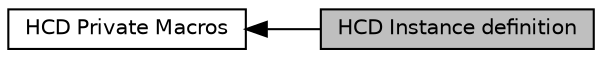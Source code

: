 digraph "HCD Instance definition"
{
  edge [fontname="Helvetica",fontsize="10",labelfontname="Helvetica",labelfontsize="10"];
  node [fontname="Helvetica",fontsize="10",shape=record];
  rankdir=LR;
  Node0 [label="HCD Instance definition",height=0.2,width=0.4,color="black", fillcolor="grey75", style="filled", fontcolor="black"];
  Node1 [label="HCD Private Macros",height=0.2,width=0.4,color="black", fillcolor="white", style="filled",URL="$group___h_c_d___private___macros.html"];
  Node1->Node0 [shape=plaintext, dir="back", style="solid"];
}
